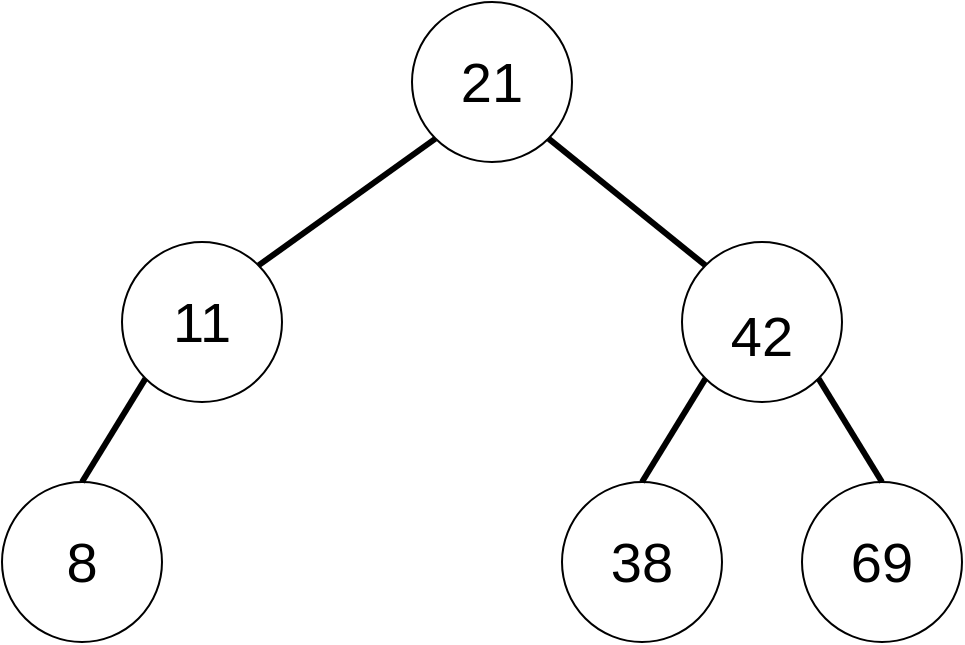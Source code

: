 <mxfile version="17.1.3" type="github">
  <diagram id="CfjZYNGTgtmRlJN2sAuv" name="Page-1">
    <mxGraphModel dx="1422" dy="760" grid="1" gridSize="10" guides="1" tooltips="1" connect="1" arrows="1" fold="1" page="1" pageScale="1" pageWidth="850" pageHeight="1100" math="0" shadow="0">
      <root>
        <mxCell id="0" />
        <mxCell id="1" parent="0" />
        <mxCell id="kzFh1b562wHyoPBNth0h-1" value="&lt;font style=&quot;font-size: 28px&quot;&gt;21&lt;/font&gt;" style="ellipse;whiteSpace=wrap;html=1;aspect=fixed;" vertex="1" parent="1">
          <mxGeometry x="385" y="40" width="80" height="80" as="geometry" />
        </mxCell>
        <mxCell id="kzFh1b562wHyoPBNth0h-4" value="&lt;br&gt;&lt;font style=&quot;font-size: 28px&quot;&gt;42&lt;/font&gt;" style="ellipse;whiteSpace=wrap;html=1;aspect=fixed;" vertex="1" parent="1">
          <mxGeometry x="520" y="160" width="80" height="80" as="geometry" />
        </mxCell>
        <mxCell id="kzFh1b562wHyoPBNth0h-5" value="&lt;font style=&quot;font-size: 28px&quot;&gt;11&lt;/font&gt;" style="ellipse;whiteSpace=wrap;html=1;aspect=fixed;" vertex="1" parent="1">
          <mxGeometry x="240" y="160" width="80" height="80" as="geometry" />
        </mxCell>
        <mxCell id="kzFh1b562wHyoPBNth0h-7" value="" style="endArrow=none;html=1;rounded=0;fontSize=28;entryX=0;entryY=0;entryDx=0;entryDy=0;exitX=1;exitY=1;exitDx=0;exitDy=0;strokeWidth=3;" edge="1" parent="1" source="kzFh1b562wHyoPBNth0h-1" target="kzFh1b562wHyoPBNth0h-4">
          <mxGeometry width="50" height="50" relative="1" as="geometry">
            <mxPoint x="480" y="150" as="sourcePoint" />
            <mxPoint x="530" y="100" as="targetPoint" />
          </mxGeometry>
        </mxCell>
        <mxCell id="kzFh1b562wHyoPBNth0h-9" value="" style="endArrow=none;html=1;rounded=0;fontSize=28;entryX=0;entryY=1;entryDx=0;entryDy=0;exitX=1;exitY=0;exitDx=0;exitDy=0;strokeWidth=3;" edge="1" parent="1" source="kzFh1b562wHyoPBNth0h-5" target="kzFh1b562wHyoPBNth0h-1">
          <mxGeometry width="50" height="50" relative="1" as="geometry">
            <mxPoint x="320.004" y="130.004" as="sourcePoint" />
            <mxPoint x="398.436" y="193.436" as="targetPoint" />
          </mxGeometry>
        </mxCell>
        <mxCell id="kzFh1b562wHyoPBNth0h-10" value="&lt;font style=&quot;font-size: 28px&quot;&gt;69&lt;/font&gt;" style="ellipse;whiteSpace=wrap;html=1;aspect=fixed;" vertex="1" parent="1">
          <mxGeometry x="580" y="280" width="80" height="80" as="geometry" />
        </mxCell>
        <mxCell id="kzFh1b562wHyoPBNth0h-11" value="&lt;font style=&quot;font-size: 28px&quot;&gt;38&lt;/font&gt;" style="ellipse;whiteSpace=wrap;html=1;aspect=fixed;" vertex="1" parent="1">
          <mxGeometry x="460" y="280" width="80" height="80" as="geometry" />
        </mxCell>
        <mxCell id="kzFh1b562wHyoPBNth0h-12" value="" style="endArrow=none;html=1;rounded=0;fontSize=28;entryX=0.5;entryY=0;entryDx=0;entryDy=0;exitX=1;exitY=1;exitDx=0;exitDy=0;strokeWidth=3;" edge="1" parent="1" target="kzFh1b562wHyoPBNth0h-10" source="kzFh1b562wHyoPBNth0h-4">
          <mxGeometry width="50" height="50" relative="1" as="geometry">
            <mxPoint x="593.284" y="230.004" as="sourcePoint" />
            <mxPoint x="670" y="221.72" as="targetPoint" />
          </mxGeometry>
        </mxCell>
        <mxCell id="kzFh1b562wHyoPBNth0h-13" value="" style="endArrow=none;html=1;rounded=0;fontSize=28;entryX=0;entryY=1;entryDx=0;entryDy=0;exitX=0.5;exitY=0;exitDx=0;exitDy=0;strokeWidth=3;" edge="1" parent="1" source="kzFh1b562wHyoPBNth0h-11" target="kzFh1b562wHyoPBNth0h-4">
          <mxGeometry width="50" height="50" relative="1" as="geometry">
            <mxPoint x="460.004" y="251.724" as="sourcePoint" />
            <mxPoint x="536.716" y="230.004" as="targetPoint" />
          </mxGeometry>
        </mxCell>
        <mxCell id="kzFh1b562wHyoPBNth0h-15" value="&lt;font style=&quot;font-size: 28px&quot;&gt;8&lt;/font&gt;" style="ellipse;whiteSpace=wrap;html=1;aspect=fixed;" vertex="1" parent="1">
          <mxGeometry x="180" y="280" width="80" height="80" as="geometry" />
        </mxCell>
        <mxCell id="kzFh1b562wHyoPBNth0h-17" value="" style="endArrow=none;html=1;rounded=0;fontSize=28;entryX=0;entryY=1;entryDx=0;entryDy=0;exitX=0.5;exitY=0;exitDx=0;exitDy=0;strokeWidth=3;" edge="1" parent="1" source="kzFh1b562wHyoPBNth0h-15">
          <mxGeometry width="50" height="50" relative="1" as="geometry">
            <mxPoint x="180.004" y="251.724" as="sourcePoint" />
            <mxPoint x="251.716" y="228.284" as="targetPoint" />
          </mxGeometry>
        </mxCell>
      </root>
    </mxGraphModel>
  </diagram>
</mxfile>

